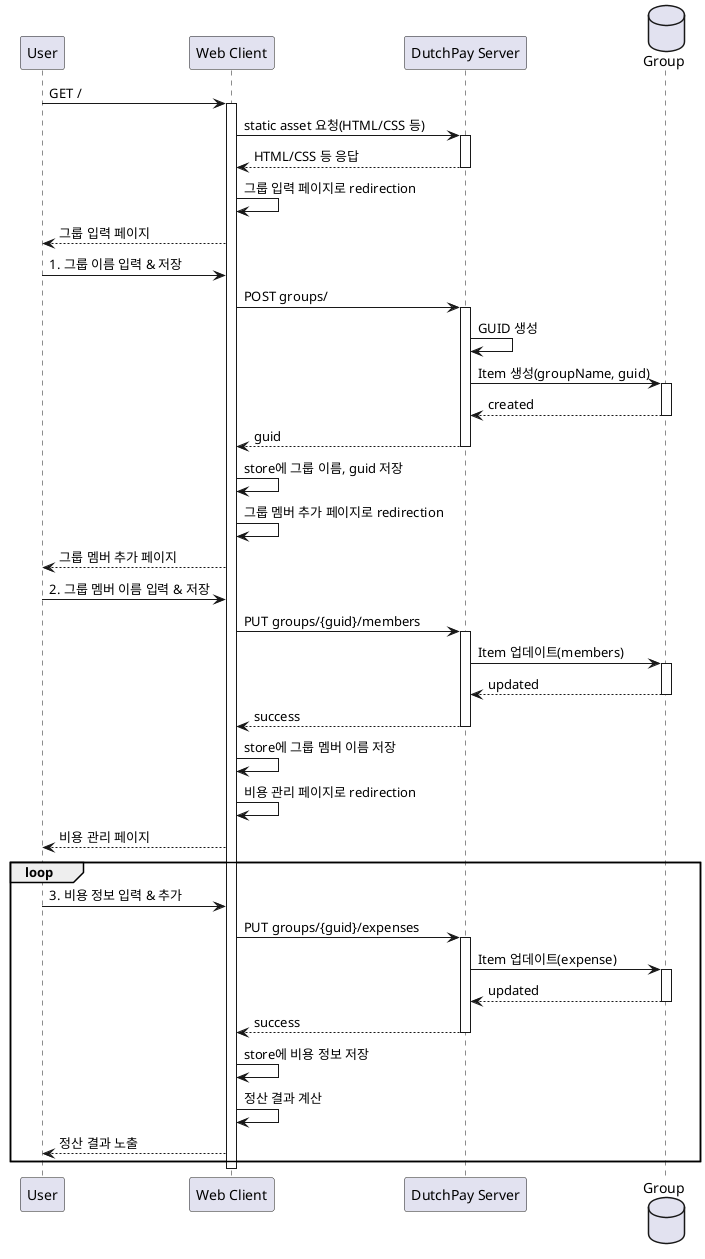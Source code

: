 @startuml
participant User as U
participant "Web Client" as C
participant "DutchPay Server" as S
database "Group" as DB

U -> C: GET /
activate C
C -> S: static asset 요청(HTML/CSS 등)
activate S
S --> C: HTML/CSS 등 응답
deactivate S
C -> C: 그룹 입력 페이지로 redirection
C --> U: 그룹 입력 페이지

U -> C: 1. 그룹 이름 입력 & 저장
C -> S: POST groups/
activate S
S -> S: GUID 생성
S -> DB: Item 생성(groupName, guid)
activate DB
DB --> S: created
deactivate DB
S --> C: guid
deactivate S
C -> C: store에 그룹 이름, guid 저장
C -> C: 그룹 멤버 추가 페이지로 redirection
C --> U: 그룹 멤버 추가 페이지

U -> C: 2. 그룹 멤버 이름 입력 & 저장
C -> S: PUT groups/{guid}/members
activate S
S -> DB: Item 업데이트(members)
activate DB
DB --> S: updated
deactivate DB
S --> C: success
deactivate S
C -> C: store에 그룹 멤버 이름 저장
C -> C: 비용 관리 페이지로 redirection
C --> U: 비용 관리 페이지

loop
    U -> C: 3. 비용 정보 입력 & 추가
    C -> S: PUT groups/{guid}/expenses
    activate S
    S -> DB: Item 업데이트(expense)
    activate DB
    DB --> S: updated
    deactivate DB
    S --> C: success
    deactivate S
    C -> C: store에 비용 정보 저장
    C -> C: 정산 결과 계산
    C --> U: 정산 결과 노출
end
deactivate C

@enduml